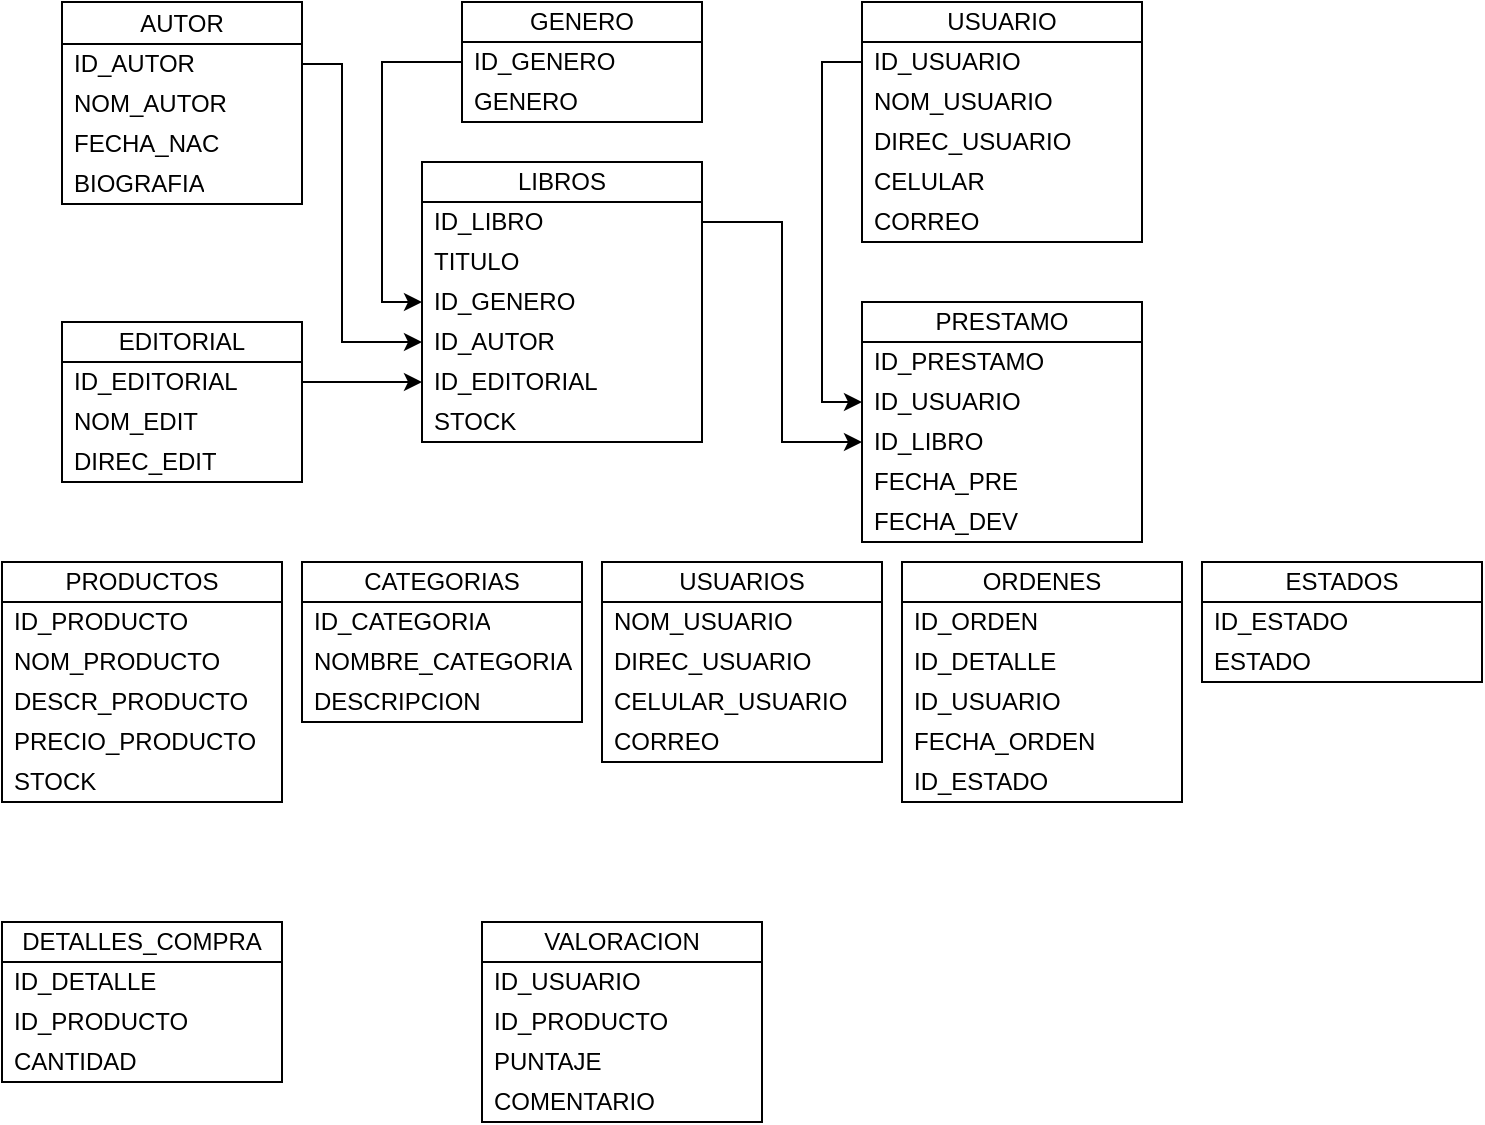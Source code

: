 <mxfile version="21.1.7" type="github">
  <diagram name="Página-1" id="Jg9sq6ZWYDZWG7IJHIOj">
    <mxGraphModel dx="880" dy="446" grid="1" gridSize="10" guides="1" tooltips="1" connect="1" arrows="1" fold="1" page="1" pageScale="1" pageWidth="827" pageHeight="1169" math="0" shadow="0">
      <root>
        <mxCell id="0" />
        <mxCell id="1" parent="0" />
        <mxCell id="0mArIqofXq3lNmtWkV4s-7" value="GENERO" style="swimlane;fontStyle=0;childLayout=stackLayout;horizontal=1;startSize=20;horizontalStack=0;resizeParent=1;resizeParentMax=0;resizeLast=0;collapsible=1;marginBottom=0;whiteSpace=wrap;html=1;" vertex="1" parent="1">
          <mxGeometry x="240" width="120" height="60" as="geometry" />
        </mxCell>
        <mxCell id="0mArIqofXq3lNmtWkV4s-8" value="ID_GENERO" style="text;strokeColor=none;fillColor=none;align=left;verticalAlign=middle;spacingLeft=4;spacingRight=4;overflow=hidden;points=[[0,0.5],[1,0.5]];portConstraint=eastwest;rotatable=0;whiteSpace=wrap;html=1;" vertex="1" parent="0mArIqofXq3lNmtWkV4s-7">
          <mxGeometry y="20" width="120" height="20" as="geometry" />
        </mxCell>
        <mxCell id="0mArIqofXq3lNmtWkV4s-9" value="GENERO" style="text;strokeColor=none;fillColor=none;align=left;verticalAlign=middle;spacingLeft=4;spacingRight=4;overflow=hidden;points=[[0,0.5],[1,0.5]];portConstraint=eastwest;rotatable=0;whiteSpace=wrap;html=1;" vertex="1" parent="0mArIqofXq3lNmtWkV4s-7">
          <mxGeometry y="40" width="120" height="20" as="geometry" />
        </mxCell>
        <mxCell id="0mArIqofXq3lNmtWkV4s-11" value="EDITORIAL" style="swimlane;fontStyle=0;childLayout=stackLayout;horizontal=1;startSize=20;horizontalStack=0;resizeParent=1;resizeParentMax=0;resizeLast=0;collapsible=1;marginBottom=0;whiteSpace=wrap;html=1;" vertex="1" parent="1">
          <mxGeometry x="40" y="160" width="120" height="80" as="geometry" />
        </mxCell>
        <mxCell id="0mArIqofXq3lNmtWkV4s-14" value="ID_EDITORIAL" style="text;strokeColor=none;fillColor=none;align=left;verticalAlign=middle;spacingLeft=4;spacingRight=4;overflow=hidden;points=[[0,0.5],[1,0.5]];portConstraint=eastwest;rotatable=0;whiteSpace=wrap;html=1;" vertex="1" parent="0mArIqofXq3lNmtWkV4s-11">
          <mxGeometry y="20" width="120" height="20" as="geometry" />
        </mxCell>
        <mxCell id="0mArIqofXq3lNmtWkV4s-12" value="NOM_EDIT" style="text;strokeColor=none;fillColor=none;align=left;verticalAlign=middle;spacingLeft=4;spacingRight=4;overflow=hidden;points=[[0,0.5],[1,0.5]];portConstraint=eastwest;rotatable=0;whiteSpace=wrap;html=1;" vertex="1" parent="0mArIqofXq3lNmtWkV4s-11">
          <mxGeometry y="40" width="120" height="20" as="geometry" />
        </mxCell>
        <mxCell id="0mArIqofXq3lNmtWkV4s-13" value="DIREC_EDIT" style="text;strokeColor=none;fillColor=none;align=left;verticalAlign=middle;spacingLeft=4;spacingRight=4;overflow=hidden;points=[[0,0.5],[1,0.5]];portConstraint=eastwest;rotatable=0;whiteSpace=wrap;html=1;" vertex="1" parent="0mArIqofXq3lNmtWkV4s-11">
          <mxGeometry y="60" width="120" height="20" as="geometry" />
        </mxCell>
        <mxCell id="0mArIqofXq3lNmtWkV4s-23" value="USUARIO" style="swimlane;fontStyle=0;childLayout=stackLayout;horizontal=1;startSize=20;horizontalStack=0;resizeParent=1;resizeParentMax=0;resizeLast=0;collapsible=1;marginBottom=0;whiteSpace=wrap;html=1;" vertex="1" parent="1">
          <mxGeometry x="440" width="140" height="120" as="geometry" />
        </mxCell>
        <mxCell id="0mArIqofXq3lNmtWkV4s-24" value="ID_USUARIO" style="text;strokeColor=none;fillColor=none;align=left;verticalAlign=middle;spacingLeft=4;spacingRight=4;overflow=hidden;points=[[0,0.5],[1,0.5]];portConstraint=eastwest;rotatable=0;whiteSpace=wrap;html=1;" vertex="1" parent="0mArIqofXq3lNmtWkV4s-23">
          <mxGeometry y="20" width="140" height="20" as="geometry" />
        </mxCell>
        <mxCell id="0mArIqofXq3lNmtWkV4s-25" value="NOM_USUARIO" style="text;strokeColor=none;fillColor=none;align=left;verticalAlign=middle;spacingLeft=4;spacingRight=4;overflow=hidden;points=[[0,0.5],[1,0.5]];portConstraint=eastwest;rotatable=0;whiteSpace=wrap;html=1;" vertex="1" parent="0mArIqofXq3lNmtWkV4s-23">
          <mxGeometry y="40" width="140" height="20" as="geometry" />
        </mxCell>
        <mxCell id="0mArIqofXq3lNmtWkV4s-26" value="DIREC_USUARIO" style="text;strokeColor=none;fillColor=none;align=left;verticalAlign=middle;spacingLeft=4;spacingRight=4;overflow=hidden;points=[[0,0.5],[1,0.5]];portConstraint=eastwest;rotatable=0;whiteSpace=wrap;html=1;" vertex="1" parent="0mArIqofXq3lNmtWkV4s-23">
          <mxGeometry y="60" width="140" height="20" as="geometry" />
        </mxCell>
        <mxCell id="0mArIqofXq3lNmtWkV4s-39" value="CELULAR" style="text;strokeColor=none;fillColor=none;align=left;verticalAlign=middle;spacingLeft=4;spacingRight=4;overflow=hidden;points=[[0,0.5],[1,0.5]];portConstraint=eastwest;rotatable=0;whiteSpace=wrap;html=1;" vertex="1" parent="0mArIqofXq3lNmtWkV4s-23">
          <mxGeometry y="80" width="140" height="20" as="geometry" />
        </mxCell>
        <mxCell id="0mArIqofXq3lNmtWkV4s-38" value="CORREO" style="text;strokeColor=none;fillColor=none;align=left;verticalAlign=middle;spacingLeft=4;spacingRight=4;overflow=hidden;points=[[0,0.5],[1,0.5]];portConstraint=eastwest;rotatable=0;whiteSpace=wrap;html=1;" vertex="1" parent="0mArIqofXq3lNmtWkV4s-23">
          <mxGeometry y="100" width="140" height="20" as="geometry" />
        </mxCell>
        <mxCell id="0mArIqofXq3lNmtWkV4s-27" value="AUTOR" style="swimlane;fontStyle=0;childLayout=stackLayout;horizontal=1;startSize=21;horizontalStack=0;resizeParent=1;resizeParentMax=0;resizeLast=0;collapsible=1;marginBottom=0;whiteSpace=wrap;html=1;" vertex="1" parent="1">
          <mxGeometry x="40" width="120" height="101" as="geometry" />
        </mxCell>
        <mxCell id="0mArIqofXq3lNmtWkV4s-28" value="ID_AUTOR" style="text;strokeColor=none;fillColor=none;align=left;verticalAlign=middle;spacingLeft=4;spacingRight=4;overflow=hidden;points=[[0,0.5],[1,0.5]];portConstraint=eastwest;rotatable=0;whiteSpace=wrap;html=1;" vertex="1" parent="0mArIqofXq3lNmtWkV4s-27">
          <mxGeometry y="21" width="120" height="20" as="geometry" />
        </mxCell>
        <mxCell id="0mArIqofXq3lNmtWkV4s-29" value="NOM_AUTOR" style="text;strokeColor=none;fillColor=none;align=left;verticalAlign=middle;spacingLeft=4;spacingRight=4;overflow=hidden;points=[[0,0.5],[1,0.5]];portConstraint=eastwest;rotatable=0;whiteSpace=wrap;html=1;" vertex="1" parent="0mArIqofXq3lNmtWkV4s-27">
          <mxGeometry y="41" width="120" height="20" as="geometry" />
        </mxCell>
        <mxCell id="0mArIqofXq3lNmtWkV4s-30" value="FECHA_NAC" style="text;strokeColor=none;fillColor=none;align=left;verticalAlign=middle;spacingLeft=4;spacingRight=4;overflow=hidden;points=[[0,0.5],[1,0.5]];portConstraint=eastwest;rotatable=0;whiteSpace=wrap;html=1;" vertex="1" parent="0mArIqofXq3lNmtWkV4s-27">
          <mxGeometry y="61" width="120" height="20" as="geometry" />
        </mxCell>
        <mxCell id="0mArIqofXq3lNmtWkV4s-37" value="BIOGRAFIA" style="text;strokeColor=none;fillColor=none;align=left;verticalAlign=middle;spacingLeft=4;spacingRight=4;overflow=hidden;points=[[0,0.5],[1,0.5]];portConstraint=eastwest;rotatable=0;whiteSpace=wrap;html=1;" vertex="1" parent="0mArIqofXq3lNmtWkV4s-27">
          <mxGeometry y="81" width="120" height="20" as="geometry" />
        </mxCell>
        <mxCell id="0mArIqofXq3lNmtWkV4s-31" value="LIBROS" style="swimlane;fontStyle=0;childLayout=stackLayout;horizontal=1;startSize=20;horizontalStack=0;resizeParent=1;resizeParentMax=0;resizeLast=0;collapsible=1;marginBottom=0;whiteSpace=wrap;html=1;" vertex="1" parent="1">
          <mxGeometry x="220" y="80" width="140" height="140" as="geometry" />
        </mxCell>
        <mxCell id="0mArIqofXq3lNmtWkV4s-51" value="ID_LIBRO" style="text;strokeColor=none;fillColor=none;align=left;verticalAlign=middle;spacingLeft=4;spacingRight=4;overflow=hidden;points=[[0,0.5],[1,0.5]];portConstraint=eastwest;rotatable=0;whiteSpace=wrap;html=1;" vertex="1" parent="0mArIqofXq3lNmtWkV4s-31">
          <mxGeometry y="20" width="140" height="20" as="geometry" />
        </mxCell>
        <mxCell id="0mArIqofXq3lNmtWkV4s-32" value="TITULO" style="text;strokeColor=none;fillColor=none;align=left;verticalAlign=middle;spacingLeft=4;spacingRight=4;overflow=hidden;points=[[0,0.5],[1,0.5]];portConstraint=eastwest;rotatable=0;whiteSpace=wrap;html=1;" vertex="1" parent="0mArIqofXq3lNmtWkV4s-31">
          <mxGeometry y="40" width="140" height="20" as="geometry" />
        </mxCell>
        <mxCell id="0mArIqofXq3lNmtWkV4s-34" value="ID_GENERO" style="text;strokeColor=none;fillColor=none;align=left;verticalAlign=middle;spacingLeft=4;spacingRight=4;overflow=hidden;points=[[0,0.5],[1,0.5]];portConstraint=eastwest;rotatable=0;whiteSpace=wrap;html=1;" vertex="1" parent="0mArIqofXq3lNmtWkV4s-31">
          <mxGeometry y="60" width="140" height="20" as="geometry" />
        </mxCell>
        <mxCell id="0mArIqofXq3lNmtWkV4s-33" value="ID_AUTOR" style="text;strokeColor=none;fillColor=none;align=left;verticalAlign=middle;spacingLeft=4;spacingRight=4;overflow=hidden;points=[[0,0.5],[1,0.5]];portConstraint=eastwest;rotatable=0;whiteSpace=wrap;html=1;" vertex="1" parent="0mArIqofXq3lNmtWkV4s-31">
          <mxGeometry y="80" width="140" height="20" as="geometry" />
        </mxCell>
        <mxCell id="0mArIqofXq3lNmtWkV4s-36" value="ID_EDITORIAL" style="text;strokeColor=none;fillColor=none;align=left;verticalAlign=middle;spacingLeft=4;spacingRight=4;overflow=hidden;points=[[0,0.5],[1,0.5]];portConstraint=eastwest;rotatable=0;whiteSpace=wrap;html=1;" vertex="1" parent="0mArIqofXq3lNmtWkV4s-31">
          <mxGeometry y="100" width="140" height="20" as="geometry" />
        </mxCell>
        <mxCell id="0mArIqofXq3lNmtWkV4s-35" value="STOCK" style="text;strokeColor=none;fillColor=none;align=left;verticalAlign=middle;spacingLeft=4;spacingRight=4;overflow=hidden;points=[[0,0.5],[1,0.5]];portConstraint=eastwest;rotatable=0;whiteSpace=wrap;html=1;" vertex="1" parent="0mArIqofXq3lNmtWkV4s-31">
          <mxGeometry y="120" width="140" height="20" as="geometry" />
        </mxCell>
        <mxCell id="0mArIqofXq3lNmtWkV4s-41" value="PRESTAMO" style="swimlane;fontStyle=0;childLayout=stackLayout;horizontal=1;startSize=20;horizontalStack=0;resizeParent=1;resizeParentMax=0;resizeLast=0;collapsible=1;marginBottom=0;whiteSpace=wrap;html=1;" vertex="1" parent="1">
          <mxGeometry x="440" y="150" width="140" height="120" as="geometry" />
        </mxCell>
        <mxCell id="0mArIqofXq3lNmtWkV4s-42" value="ID_PRESTAMO" style="text;strokeColor=none;fillColor=none;align=left;verticalAlign=middle;spacingLeft=4;spacingRight=4;overflow=hidden;points=[[0,0.5],[1,0.5]];portConstraint=eastwest;rotatable=0;whiteSpace=wrap;html=1;" vertex="1" parent="0mArIqofXq3lNmtWkV4s-41">
          <mxGeometry y="20" width="140" height="20" as="geometry" />
        </mxCell>
        <mxCell id="0mArIqofXq3lNmtWkV4s-43" value="ID_USUARIO" style="text;strokeColor=none;fillColor=none;align=left;verticalAlign=middle;spacingLeft=4;spacingRight=4;overflow=hidden;points=[[0,0.5],[1,0.5]];portConstraint=eastwest;rotatable=0;whiteSpace=wrap;html=1;" vertex="1" parent="0mArIqofXq3lNmtWkV4s-41">
          <mxGeometry y="40" width="140" height="20" as="geometry" />
        </mxCell>
        <mxCell id="0mArIqofXq3lNmtWkV4s-49" value="ID_LIBRO" style="text;strokeColor=none;fillColor=none;align=left;verticalAlign=middle;spacingLeft=4;spacingRight=4;overflow=hidden;points=[[0,0.5],[1,0.5]];portConstraint=eastwest;rotatable=0;whiteSpace=wrap;html=1;" vertex="1" parent="0mArIqofXq3lNmtWkV4s-41">
          <mxGeometry y="60" width="140" height="20" as="geometry" />
        </mxCell>
        <mxCell id="0mArIqofXq3lNmtWkV4s-44" value="FECHA_PRE" style="text;strokeColor=none;fillColor=none;align=left;verticalAlign=middle;spacingLeft=4;spacingRight=4;overflow=hidden;points=[[0,0.5],[1,0.5]];portConstraint=eastwest;rotatable=0;whiteSpace=wrap;html=1;" vertex="1" parent="0mArIqofXq3lNmtWkV4s-41">
          <mxGeometry y="80" width="140" height="20" as="geometry" />
        </mxCell>
        <mxCell id="0mArIqofXq3lNmtWkV4s-45" value="FECHA_DEV" style="text;strokeColor=none;fillColor=none;align=left;verticalAlign=middle;spacingLeft=4;spacingRight=4;overflow=hidden;points=[[0,0.5],[1,0.5]];portConstraint=eastwest;rotatable=0;whiteSpace=wrap;html=1;" vertex="1" parent="0mArIqofXq3lNmtWkV4s-41">
          <mxGeometry y="100" width="140" height="20" as="geometry" />
        </mxCell>
        <mxCell id="0mArIqofXq3lNmtWkV4s-53" style="edgeStyle=orthogonalEdgeStyle;rounded=0;orthogonalLoop=1;jettySize=auto;html=1;exitX=1;exitY=0.5;exitDx=0;exitDy=0;entryX=0;entryY=0.5;entryDx=0;entryDy=0;" edge="1" parent="1" source="0mArIqofXq3lNmtWkV4s-28" target="0mArIqofXq3lNmtWkV4s-33">
          <mxGeometry relative="1" as="geometry">
            <Array as="points">
              <mxPoint x="180" y="31" />
              <mxPoint x="180" y="170" />
            </Array>
          </mxGeometry>
        </mxCell>
        <mxCell id="0mArIqofXq3lNmtWkV4s-54" style="edgeStyle=orthogonalEdgeStyle;rounded=0;orthogonalLoop=1;jettySize=auto;html=1;exitX=1;exitY=0.5;exitDx=0;exitDy=0;entryX=0;entryY=0.5;entryDx=0;entryDy=0;" edge="1" parent="1" source="0mArIqofXq3lNmtWkV4s-14" target="0mArIqofXq3lNmtWkV4s-36">
          <mxGeometry relative="1" as="geometry" />
        </mxCell>
        <mxCell id="0mArIqofXq3lNmtWkV4s-55" style="edgeStyle=orthogonalEdgeStyle;rounded=0;orthogonalLoop=1;jettySize=auto;html=1;exitX=0;exitY=0.5;exitDx=0;exitDy=0;entryX=0;entryY=0.5;entryDx=0;entryDy=0;" edge="1" parent="1" source="0mArIqofXq3lNmtWkV4s-8" target="0mArIqofXq3lNmtWkV4s-34">
          <mxGeometry relative="1" as="geometry" />
        </mxCell>
        <mxCell id="0mArIqofXq3lNmtWkV4s-56" style="edgeStyle=orthogonalEdgeStyle;rounded=0;orthogonalLoop=1;jettySize=auto;html=1;exitX=0;exitY=0.5;exitDx=0;exitDy=0;entryX=0;entryY=0.5;entryDx=0;entryDy=0;" edge="1" parent="1" source="0mArIqofXq3lNmtWkV4s-24" target="0mArIqofXq3lNmtWkV4s-43">
          <mxGeometry relative="1" as="geometry" />
        </mxCell>
        <mxCell id="0mArIqofXq3lNmtWkV4s-57" style="edgeStyle=orthogonalEdgeStyle;rounded=0;orthogonalLoop=1;jettySize=auto;html=1;exitX=1;exitY=0.5;exitDx=0;exitDy=0;entryX=0;entryY=0.5;entryDx=0;entryDy=0;" edge="1" parent="1" source="0mArIqofXq3lNmtWkV4s-51" target="0mArIqofXq3lNmtWkV4s-49">
          <mxGeometry relative="1" as="geometry" />
        </mxCell>
        <mxCell id="0mArIqofXq3lNmtWkV4s-58" value="PRODUCTOS" style="swimlane;fontStyle=0;childLayout=stackLayout;horizontal=1;startSize=20;horizontalStack=0;resizeParent=1;resizeParentMax=0;resizeLast=0;collapsible=1;marginBottom=0;whiteSpace=wrap;html=1;" vertex="1" parent="1">
          <mxGeometry x="10" y="280" width="140" height="120" as="geometry" />
        </mxCell>
        <mxCell id="0mArIqofXq3lNmtWkV4s-59" value="ID_PRODUCTO" style="text;strokeColor=none;fillColor=none;align=left;verticalAlign=middle;spacingLeft=4;spacingRight=4;overflow=hidden;points=[[0,0.5],[1,0.5]];portConstraint=eastwest;rotatable=0;whiteSpace=wrap;html=1;" vertex="1" parent="0mArIqofXq3lNmtWkV4s-58">
          <mxGeometry y="20" width="140" height="20" as="geometry" />
        </mxCell>
        <mxCell id="0mArIqofXq3lNmtWkV4s-104" value="NOM_PRODUCTO" style="text;strokeColor=none;fillColor=none;align=left;verticalAlign=middle;spacingLeft=4;spacingRight=4;overflow=hidden;points=[[0,0.5],[1,0.5]];portConstraint=eastwest;rotatable=0;whiteSpace=wrap;html=1;" vertex="1" parent="0mArIqofXq3lNmtWkV4s-58">
          <mxGeometry y="40" width="140" height="20" as="geometry" />
        </mxCell>
        <mxCell id="0mArIqofXq3lNmtWkV4s-103" value="DESCR_PRODUCTO" style="text;strokeColor=none;fillColor=none;align=left;verticalAlign=middle;spacingLeft=4;spacingRight=4;overflow=hidden;points=[[0,0.5],[1,0.5]];portConstraint=eastwest;rotatable=0;whiteSpace=wrap;html=1;" vertex="1" parent="0mArIqofXq3lNmtWkV4s-58">
          <mxGeometry y="60" width="140" height="20" as="geometry" />
        </mxCell>
        <mxCell id="0mArIqofXq3lNmtWkV4s-102" value="PRECIO_PRODUCTO" style="text;strokeColor=none;fillColor=none;align=left;verticalAlign=middle;spacingLeft=4;spacingRight=4;overflow=hidden;points=[[0,0.5],[1,0.5]];portConstraint=eastwest;rotatable=0;whiteSpace=wrap;html=1;" vertex="1" parent="0mArIqofXq3lNmtWkV4s-58">
          <mxGeometry y="80" width="140" height="20" as="geometry" />
        </mxCell>
        <mxCell id="0mArIqofXq3lNmtWkV4s-119" value="STOCK" style="text;strokeColor=none;fillColor=none;align=left;verticalAlign=middle;spacingLeft=4;spacingRight=4;overflow=hidden;points=[[0,0.5],[1,0.5]];portConstraint=eastwest;rotatable=0;whiteSpace=wrap;html=1;" vertex="1" parent="0mArIqofXq3lNmtWkV4s-58">
          <mxGeometry y="100" width="140" height="20" as="geometry" />
        </mxCell>
        <mxCell id="0mArIqofXq3lNmtWkV4s-62" value="CATEGORIAS" style="swimlane;fontStyle=0;childLayout=stackLayout;horizontal=1;startSize=20;horizontalStack=0;resizeParent=1;resizeParentMax=0;resizeLast=0;collapsible=1;marginBottom=0;whiteSpace=wrap;html=1;" vertex="1" parent="1">
          <mxGeometry x="160" y="280" width="140" height="80" as="geometry" />
        </mxCell>
        <mxCell id="0mArIqofXq3lNmtWkV4s-63" value="ID_CATEGORIA" style="text;strokeColor=none;fillColor=none;align=left;verticalAlign=middle;spacingLeft=4;spacingRight=4;overflow=hidden;points=[[0,0.5],[1,0.5]];portConstraint=eastwest;rotatable=0;whiteSpace=wrap;html=1;" vertex="1" parent="0mArIqofXq3lNmtWkV4s-62">
          <mxGeometry y="20" width="140" height="20" as="geometry" />
        </mxCell>
        <mxCell id="0mArIqofXq3lNmtWkV4s-64" value="NOMBRE_CATEGORIA" style="text;strokeColor=none;fillColor=none;align=left;verticalAlign=middle;spacingLeft=4;spacingRight=4;overflow=hidden;points=[[0,0.5],[1,0.5]];portConstraint=eastwest;rotatable=0;whiteSpace=wrap;html=1;" vertex="1" parent="0mArIqofXq3lNmtWkV4s-62">
          <mxGeometry y="40" width="140" height="20" as="geometry" />
        </mxCell>
        <mxCell id="0mArIqofXq3lNmtWkV4s-105" value="DESCRIPCION" style="text;strokeColor=none;fillColor=none;align=left;verticalAlign=middle;spacingLeft=4;spacingRight=4;overflow=hidden;points=[[0,0.5],[1,0.5]];portConstraint=eastwest;rotatable=0;whiteSpace=wrap;html=1;" vertex="1" parent="0mArIqofXq3lNmtWkV4s-62">
          <mxGeometry y="60" width="140" height="20" as="geometry" />
        </mxCell>
        <mxCell id="0mArIqofXq3lNmtWkV4s-66" value="USUARIOS" style="swimlane;fontStyle=0;childLayout=stackLayout;horizontal=1;startSize=20;horizontalStack=0;resizeParent=1;resizeParentMax=0;resizeLast=0;collapsible=1;marginBottom=0;whiteSpace=wrap;html=1;" vertex="1" parent="1">
          <mxGeometry x="310" y="280" width="140" height="100" as="geometry" />
        </mxCell>
        <mxCell id="0mArIqofXq3lNmtWkV4s-67" value="NOM_USUARIO" style="text;strokeColor=none;fillColor=none;align=left;verticalAlign=middle;spacingLeft=4;spacingRight=4;overflow=hidden;points=[[0,0.5],[1,0.5]];portConstraint=eastwest;rotatable=0;whiteSpace=wrap;html=1;" vertex="1" parent="0mArIqofXq3lNmtWkV4s-66">
          <mxGeometry y="20" width="140" height="20" as="geometry" />
        </mxCell>
        <mxCell id="0mArIqofXq3lNmtWkV4s-68" value="DIREC_USUARIO" style="text;strokeColor=none;fillColor=none;align=left;verticalAlign=middle;spacingLeft=4;spacingRight=4;overflow=hidden;points=[[0,0.5],[1,0.5]];portConstraint=eastwest;rotatable=0;whiteSpace=wrap;html=1;" vertex="1" parent="0mArIqofXq3lNmtWkV4s-66">
          <mxGeometry y="40" width="140" height="20" as="geometry" />
        </mxCell>
        <mxCell id="0mArIqofXq3lNmtWkV4s-69" value="CELULAR_USUARIO" style="text;strokeColor=none;fillColor=none;align=left;verticalAlign=middle;spacingLeft=4;spacingRight=4;overflow=hidden;points=[[0,0.5],[1,0.5]];portConstraint=eastwest;rotatable=0;whiteSpace=wrap;html=1;" vertex="1" parent="0mArIqofXq3lNmtWkV4s-66">
          <mxGeometry y="60" width="140" height="20" as="geometry" />
        </mxCell>
        <mxCell id="0mArIqofXq3lNmtWkV4s-108" value="CORREO" style="text;strokeColor=none;fillColor=none;align=left;verticalAlign=middle;spacingLeft=4;spacingRight=4;overflow=hidden;points=[[0,0.5],[1,0.5]];portConstraint=eastwest;rotatable=0;whiteSpace=wrap;html=1;" vertex="1" parent="0mArIqofXq3lNmtWkV4s-66">
          <mxGeometry y="80" width="140" height="20" as="geometry" />
        </mxCell>
        <mxCell id="0mArIqofXq3lNmtWkV4s-70" value="ORDENES" style="swimlane;fontStyle=0;childLayout=stackLayout;horizontal=1;startSize=20;horizontalStack=0;resizeParent=1;resizeParentMax=0;resizeLast=0;collapsible=1;marginBottom=0;whiteSpace=wrap;html=1;" vertex="1" parent="1">
          <mxGeometry x="460" y="280" width="140" height="120" as="geometry" />
        </mxCell>
        <mxCell id="0mArIqofXq3lNmtWkV4s-71" value="ID_ORDEN" style="text;strokeColor=none;fillColor=none;align=left;verticalAlign=middle;spacingLeft=4;spacingRight=4;overflow=hidden;points=[[0,0.5],[1,0.5]];portConstraint=eastwest;rotatable=0;whiteSpace=wrap;html=1;" vertex="1" parent="0mArIqofXq3lNmtWkV4s-70">
          <mxGeometry y="20" width="140" height="20" as="geometry" />
        </mxCell>
        <mxCell id="0mArIqofXq3lNmtWkV4s-72" value="ID_DETALLE" style="text;strokeColor=none;fillColor=none;align=left;verticalAlign=middle;spacingLeft=4;spacingRight=4;overflow=hidden;points=[[0,0.5],[1,0.5]];portConstraint=eastwest;rotatable=0;whiteSpace=wrap;html=1;" vertex="1" parent="0mArIqofXq3lNmtWkV4s-70">
          <mxGeometry y="40" width="140" height="20" as="geometry" />
        </mxCell>
        <mxCell id="0mArIqofXq3lNmtWkV4s-73" value="ID_USUARIO" style="text;strokeColor=none;fillColor=none;align=left;verticalAlign=middle;spacingLeft=4;spacingRight=4;overflow=hidden;points=[[0,0.5],[1,0.5]];portConstraint=eastwest;rotatable=0;whiteSpace=wrap;html=1;" vertex="1" parent="0mArIqofXq3lNmtWkV4s-70">
          <mxGeometry y="60" width="140" height="20" as="geometry" />
        </mxCell>
        <mxCell id="0mArIqofXq3lNmtWkV4s-118" value="FECHA_ORDEN" style="text;strokeColor=none;fillColor=none;align=left;verticalAlign=middle;spacingLeft=4;spacingRight=4;overflow=hidden;points=[[0,0.5],[1,0.5]];portConstraint=eastwest;rotatable=0;whiteSpace=wrap;html=1;" vertex="1" parent="0mArIqofXq3lNmtWkV4s-70">
          <mxGeometry y="80" width="140" height="20" as="geometry" />
        </mxCell>
        <mxCell id="0mArIqofXq3lNmtWkV4s-117" value="ID_ESTADO" style="text;strokeColor=none;fillColor=none;align=left;verticalAlign=middle;spacingLeft=4;spacingRight=4;overflow=hidden;points=[[0,0.5],[1,0.5]];portConstraint=eastwest;rotatable=0;whiteSpace=wrap;html=1;" vertex="1" parent="0mArIqofXq3lNmtWkV4s-70">
          <mxGeometry y="100" width="140" height="20" as="geometry" />
        </mxCell>
        <mxCell id="0mArIqofXq3lNmtWkV4s-74" value="ESTADOS" style="swimlane;fontStyle=0;childLayout=stackLayout;horizontal=1;startSize=20;horizontalStack=0;resizeParent=1;resizeParentMax=0;resizeLast=0;collapsible=1;marginBottom=0;whiteSpace=wrap;html=1;" vertex="1" parent="1">
          <mxGeometry x="610" y="280" width="140" height="60" as="geometry" />
        </mxCell>
        <mxCell id="0mArIqofXq3lNmtWkV4s-75" value="ID_ESTADO" style="text;strokeColor=none;fillColor=none;align=left;verticalAlign=middle;spacingLeft=4;spacingRight=4;overflow=hidden;points=[[0,0.5],[1,0.5]];portConstraint=eastwest;rotatable=0;whiteSpace=wrap;html=1;" vertex="1" parent="0mArIqofXq3lNmtWkV4s-74">
          <mxGeometry y="20" width="140" height="20" as="geometry" />
        </mxCell>
        <mxCell id="0mArIqofXq3lNmtWkV4s-76" value="ESTADO" style="text;strokeColor=none;fillColor=none;align=left;verticalAlign=middle;spacingLeft=4;spacingRight=4;overflow=hidden;points=[[0,0.5],[1,0.5]];portConstraint=eastwest;rotatable=0;whiteSpace=wrap;html=1;" vertex="1" parent="0mArIqofXq3lNmtWkV4s-74">
          <mxGeometry y="40" width="140" height="20" as="geometry" />
        </mxCell>
        <mxCell id="0mArIqofXq3lNmtWkV4s-78" value="DETALLES_COMPRA" style="swimlane;fontStyle=0;childLayout=stackLayout;horizontal=1;startSize=20;horizontalStack=0;resizeParent=1;resizeParentMax=0;resizeLast=0;collapsible=1;marginBottom=0;whiteSpace=wrap;html=1;" vertex="1" parent="1">
          <mxGeometry x="10" y="460" width="140" height="80" as="geometry" />
        </mxCell>
        <mxCell id="0mArIqofXq3lNmtWkV4s-79" value="ID_DETALLE" style="text;strokeColor=none;fillColor=none;align=left;verticalAlign=middle;spacingLeft=4;spacingRight=4;overflow=hidden;points=[[0,0.5],[1,0.5]];portConstraint=eastwest;rotatable=0;whiteSpace=wrap;html=1;" vertex="1" parent="0mArIqofXq3lNmtWkV4s-78">
          <mxGeometry y="20" width="140" height="20" as="geometry" />
        </mxCell>
        <mxCell id="0mArIqofXq3lNmtWkV4s-80" value="ID_PRODUCTO" style="text;strokeColor=none;fillColor=none;align=left;verticalAlign=middle;spacingLeft=4;spacingRight=4;overflow=hidden;points=[[0,0.5],[1,0.5]];portConstraint=eastwest;rotatable=0;whiteSpace=wrap;html=1;" vertex="1" parent="0mArIqofXq3lNmtWkV4s-78">
          <mxGeometry y="40" width="140" height="20" as="geometry" />
        </mxCell>
        <mxCell id="0mArIqofXq3lNmtWkV4s-81" value="CANTIDAD" style="text;strokeColor=none;fillColor=none;align=left;verticalAlign=middle;spacingLeft=4;spacingRight=4;overflow=hidden;points=[[0,0.5],[1,0.5]];portConstraint=eastwest;rotatable=0;whiteSpace=wrap;html=1;" vertex="1" parent="0mArIqofXq3lNmtWkV4s-78">
          <mxGeometry y="60" width="140" height="20" as="geometry" />
        </mxCell>
        <mxCell id="0mArIqofXq3lNmtWkV4s-82" value="VALORACION" style="swimlane;fontStyle=0;childLayout=stackLayout;horizontal=1;startSize=20;horizontalStack=0;resizeParent=1;resizeParentMax=0;resizeLast=0;collapsible=1;marginBottom=0;whiteSpace=wrap;html=1;" vertex="1" parent="1">
          <mxGeometry x="250" y="460" width="140" height="100" as="geometry" />
        </mxCell>
        <mxCell id="0mArIqofXq3lNmtWkV4s-84" value="ID_USUARIO" style="text;strokeColor=none;fillColor=none;align=left;verticalAlign=middle;spacingLeft=4;spacingRight=4;overflow=hidden;points=[[0,0.5],[1,0.5]];portConstraint=eastwest;rotatable=0;whiteSpace=wrap;html=1;" vertex="1" parent="0mArIqofXq3lNmtWkV4s-82">
          <mxGeometry y="20" width="140" height="20" as="geometry" />
        </mxCell>
        <mxCell id="0mArIqofXq3lNmtWkV4s-83" value="ID_PRODUCTO" style="text;strokeColor=none;fillColor=none;align=left;verticalAlign=middle;spacingLeft=4;spacingRight=4;overflow=hidden;points=[[0,0.5],[1,0.5]];portConstraint=eastwest;rotatable=0;whiteSpace=wrap;html=1;" vertex="1" parent="0mArIqofXq3lNmtWkV4s-82">
          <mxGeometry y="40" width="140" height="20" as="geometry" />
        </mxCell>
        <mxCell id="0mArIqofXq3lNmtWkV4s-122" value="PUNTAJE" style="text;strokeColor=none;fillColor=none;align=left;verticalAlign=middle;spacingLeft=4;spacingRight=4;overflow=hidden;points=[[0,0.5],[1,0.5]];portConstraint=eastwest;rotatable=0;whiteSpace=wrap;html=1;" vertex="1" parent="0mArIqofXq3lNmtWkV4s-82">
          <mxGeometry y="60" width="140" height="20" as="geometry" />
        </mxCell>
        <mxCell id="0mArIqofXq3lNmtWkV4s-85" value="COMENTARIO" style="text;strokeColor=none;fillColor=none;align=left;verticalAlign=middle;spacingLeft=4;spacingRight=4;overflow=hidden;points=[[0,0.5],[1,0.5]];portConstraint=eastwest;rotatable=0;whiteSpace=wrap;html=1;" vertex="1" parent="0mArIqofXq3lNmtWkV4s-82">
          <mxGeometry y="80" width="140" height="20" as="geometry" />
        </mxCell>
      </root>
    </mxGraphModel>
  </diagram>
</mxfile>
